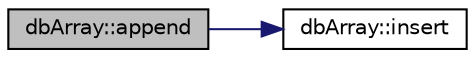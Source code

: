 digraph "dbArray::append"
{
 // INTERACTIVE_SVG=YES
 // LATEX_PDF_SIZE
  edge [fontname="Helvetica",fontsize="10",labelfontname="Helvetica",labelfontsize="10"];
  node [fontname="Helvetica",fontsize="10",shape=record];
  rankdir="LR";
  Node1 [label="dbArray::append",height=0.2,width=0.4,color="black", fillcolor="grey75", style="filled", fontcolor="black",tooltip=" "];
  Node1 -> Node2 [color="midnightblue",fontsize="10",style="solid"];
  Node2 [label="dbArray::insert",height=0.2,width=0.4,color="black", fillcolor="white", style="filled",URL="$classdbArray.html#a0b7b8095b5b0fb02554c24c4ce266e33",tooltip=" "];
}

